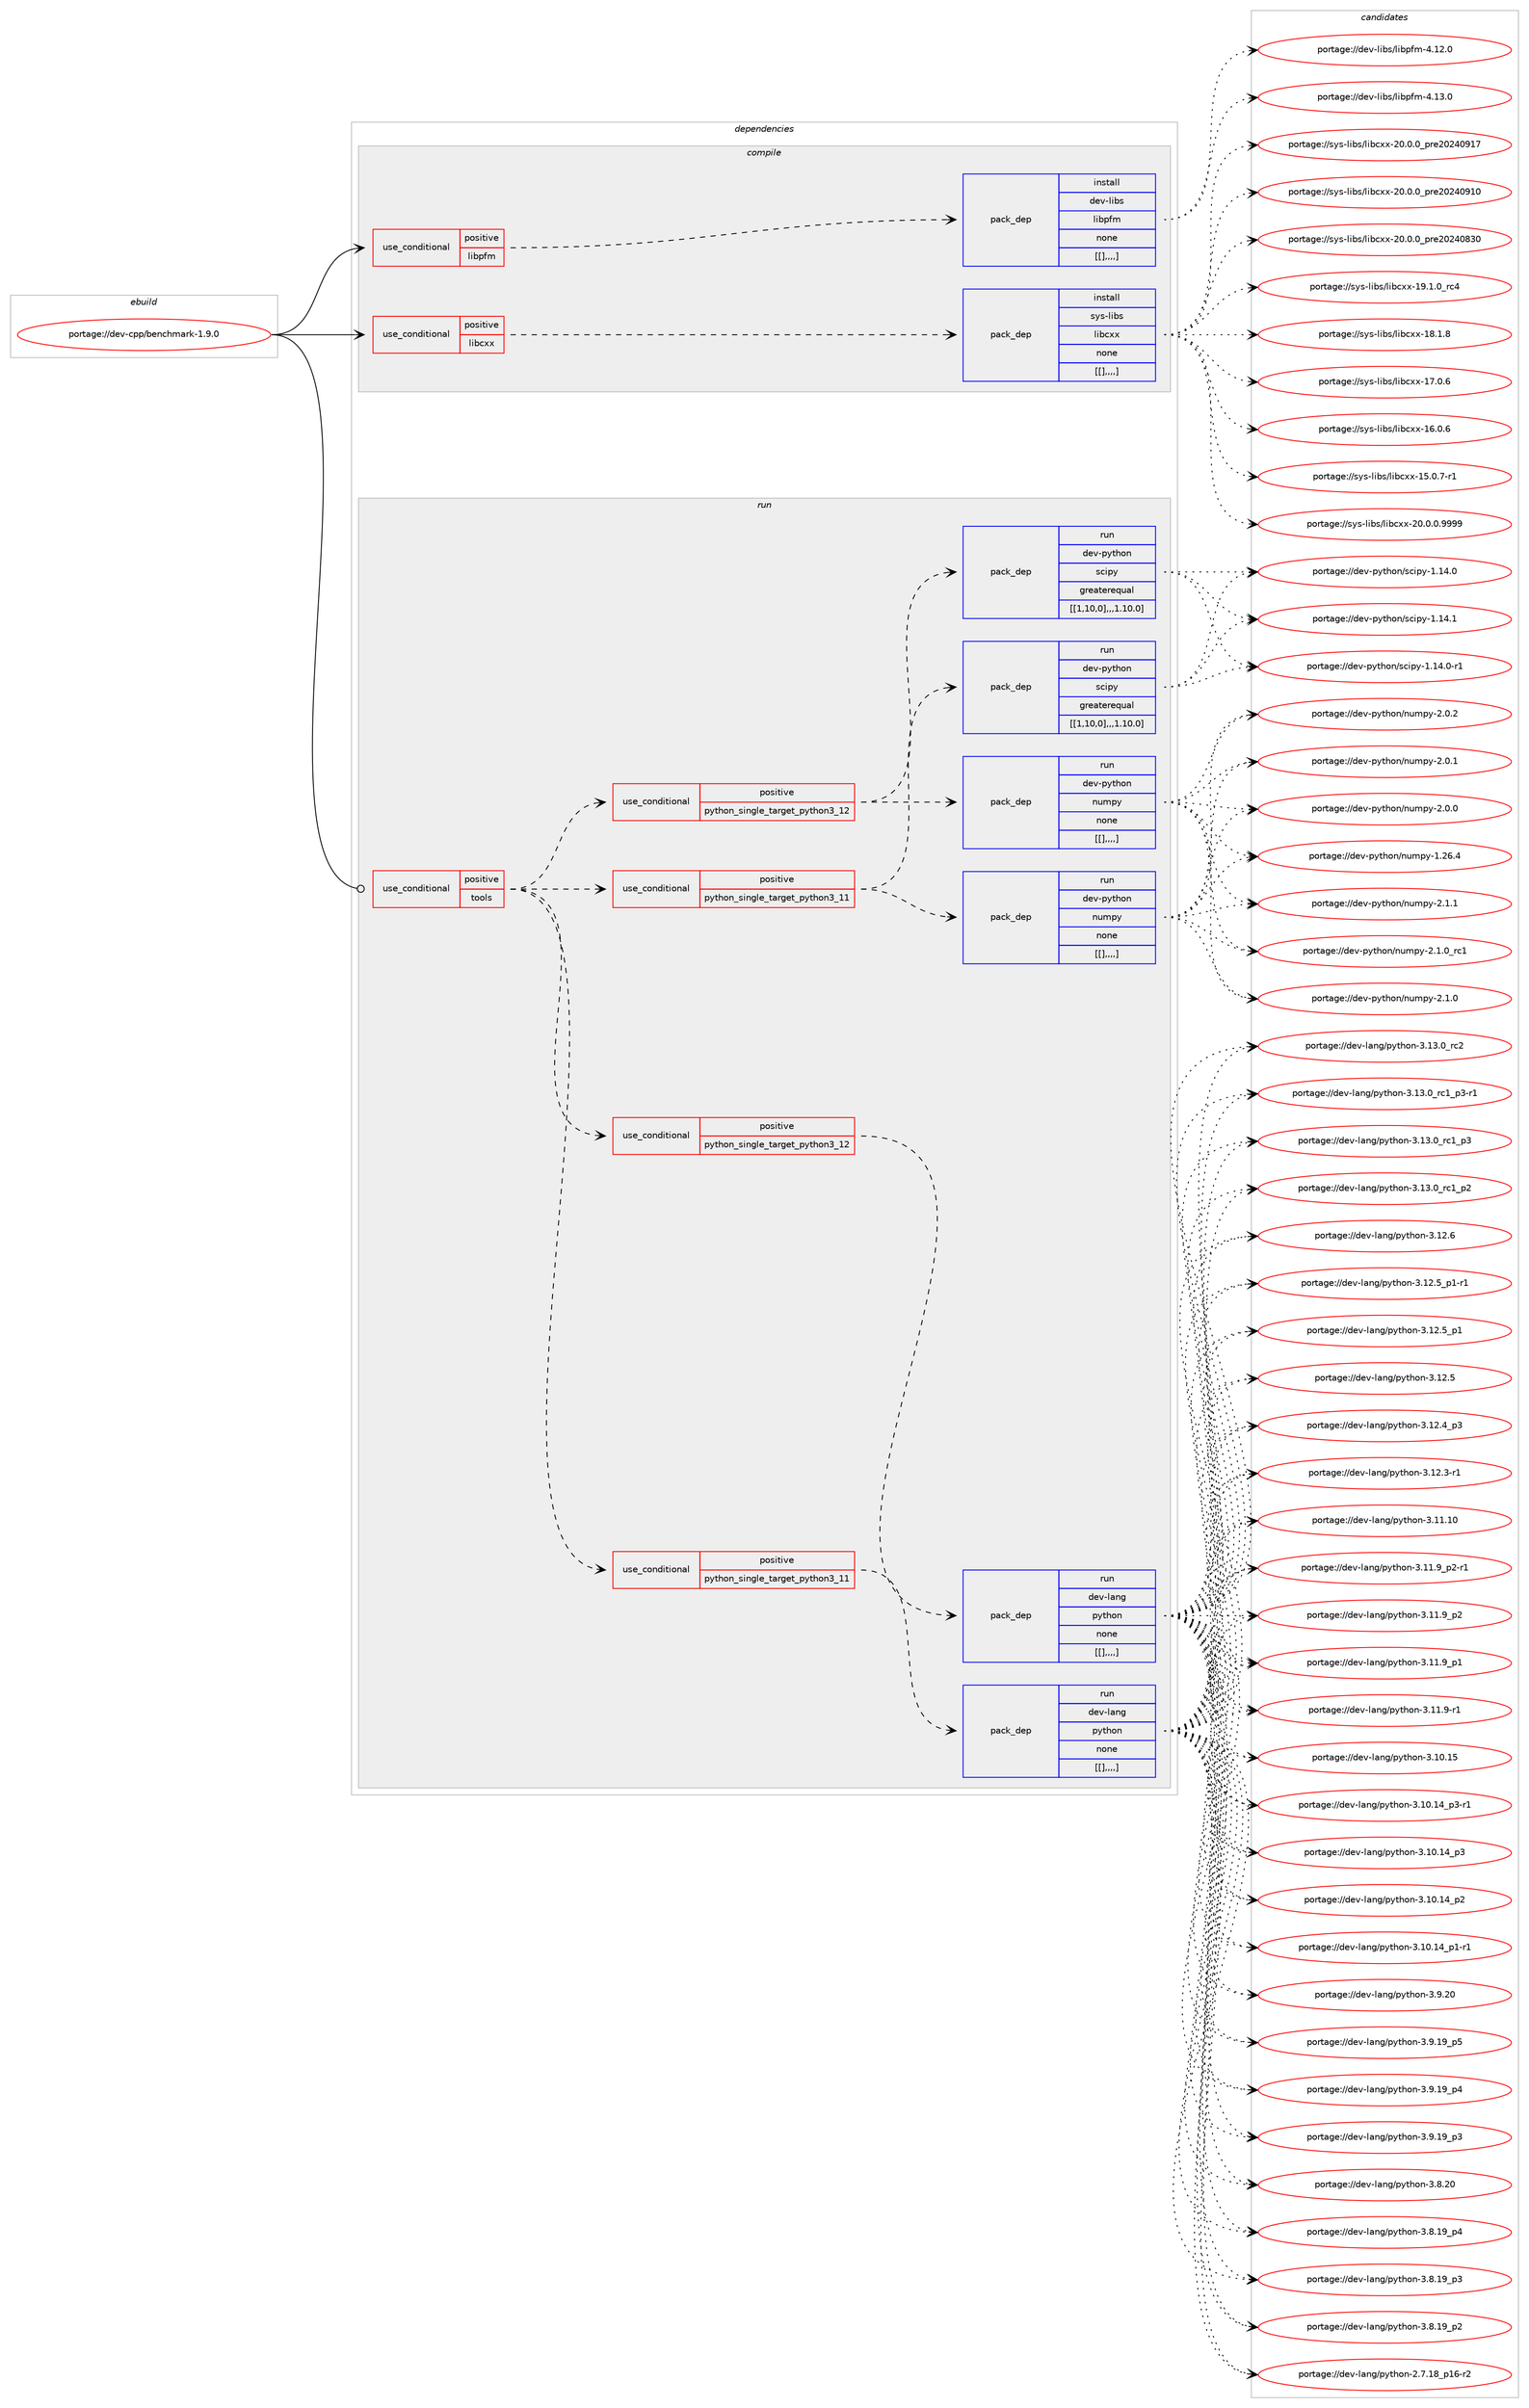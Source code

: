 digraph prolog {

# *************
# Graph options
# *************

newrank=true;
concentrate=true;
compound=true;
graph [rankdir=LR,fontname=Helvetica,fontsize=10,ranksep=1.5];#, ranksep=2.5, nodesep=0.2];
edge  [arrowhead=vee];
node  [fontname=Helvetica,fontsize=10];

# **********
# The ebuild
# **********

subgraph cluster_leftcol {
color=gray;
label=<<i>ebuild</i>>;
id [label="portage://dev-cpp/benchmark-1.9.0", color=red, width=4, href="../dev-cpp/benchmark-1.9.0.svg"];
}

# ****************
# The dependencies
# ****************

subgraph cluster_midcol {
color=gray;
label=<<i>dependencies</i>>;
subgraph cluster_compile {
fillcolor="#eeeeee";
style=filled;
label=<<i>compile</i>>;
subgraph cond16961 {
dependency64889 [label=<<TABLE BORDER="0" CELLBORDER="1" CELLSPACING="0" CELLPADDING="4"><TR><TD ROWSPAN="3" CELLPADDING="10">use_conditional</TD></TR><TR><TD>positive</TD></TR><TR><TD>libcxx</TD></TR></TABLE>>, shape=none, color=red];
subgraph pack47007 {
dependency64890 [label=<<TABLE BORDER="0" CELLBORDER="1" CELLSPACING="0" CELLPADDING="4" WIDTH="220"><TR><TD ROWSPAN="6" CELLPADDING="30">pack_dep</TD></TR><TR><TD WIDTH="110">install</TD></TR><TR><TD>sys-libs</TD></TR><TR><TD>libcxx</TD></TR><TR><TD>none</TD></TR><TR><TD>[[],,,,]</TD></TR></TABLE>>, shape=none, color=blue];
}
dependency64889:e -> dependency64890:w [weight=20,style="dashed",arrowhead="vee"];
}
id:e -> dependency64889:w [weight=20,style="solid",arrowhead="vee"];
subgraph cond16962 {
dependency64891 [label=<<TABLE BORDER="0" CELLBORDER="1" CELLSPACING="0" CELLPADDING="4"><TR><TD ROWSPAN="3" CELLPADDING="10">use_conditional</TD></TR><TR><TD>positive</TD></TR><TR><TD>libpfm</TD></TR></TABLE>>, shape=none, color=red];
subgraph pack47008 {
dependency64892 [label=<<TABLE BORDER="0" CELLBORDER="1" CELLSPACING="0" CELLPADDING="4" WIDTH="220"><TR><TD ROWSPAN="6" CELLPADDING="30">pack_dep</TD></TR><TR><TD WIDTH="110">install</TD></TR><TR><TD>dev-libs</TD></TR><TR><TD>libpfm</TD></TR><TR><TD>none</TD></TR><TR><TD>[[],,,,]</TD></TR></TABLE>>, shape=none, color=blue];
}
dependency64891:e -> dependency64892:w [weight=20,style="dashed",arrowhead="vee"];
}
id:e -> dependency64891:w [weight=20,style="solid",arrowhead="vee"];
}
subgraph cluster_compileandrun {
fillcolor="#eeeeee";
style=filled;
label=<<i>compile and run</i>>;
}
subgraph cluster_run {
fillcolor="#eeeeee";
style=filled;
label=<<i>run</i>>;
subgraph cond16963 {
dependency64893 [label=<<TABLE BORDER="0" CELLBORDER="1" CELLSPACING="0" CELLPADDING="4"><TR><TD ROWSPAN="3" CELLPADDING="10">use_conditional</TD></TR><TR><TD>positive</TD></TR><TR><TD>tools</TD></TR></TABLE>>, shape=none, color=red];
subgraph cond16964 {
dependency64894 [label=<<TABLE BORDER="0" CELLBORDER="1" CELLSPACING="0" CELLPADDING="4"><TR><TD ROWSPAN="3" CELLPADDING="10">use_conditional</TD></TR><TR><TD>positive</TD></TR><TR><TD>python_single_target_python3_11</TD></TR></TABLE>>, shape=none, color=red];
subgraph pack47009 {
dependency64895 [label=<<TABLE BORDER="0" CELLBORDER="1" CELLSPACING="0" CELLPADDING="4" WIDTH="220"><TR><TD ROWSPAN="6" CELLPADDING="30">pack_dep</TD></TR><TR><TD WIDTH="110">run</TD></TR><TR><TD>dev-python</TD></TR><TR><TD>numpy</TD></TR><TR><TD>none</TD></TR><TR><TD>[[],,,,]</TD></TR></TABLE>>, shape=none, color=blue];
}
dependency64894:e -> dependency64895:w [weight=20,style="dashed",arrowhead="vee"];
subgraph pack47010 {
dependency64896 [label=<<TABLE BORDER="0" CELLBORDER="1" CELLSPACING="0" CELLPADDING="4" WIDTH="220"><TR><TD ROWSPAN="6" CELLPADDING="30">pack_dep</TD></TR><TR><TD WIDTH="110">run</TD></TR><TR><TD>dev-python</TD></TR><TR><TD>scipy</TD></TR><TR><TD>greaterequal</TD></TR><TR><TD>[[1,10,0],,,1.10.0]</TD></TR></TABLE>>, shape=none, color=blue];
}
dependency64894:e -> dependency64896:w [weight=20,style="dashed",arrowhead="vee"];
}
dependency64893:e -> dependency64894:w [weight=20,style="dashed",arrowhead="vee"];
subgraph cond16965 {
dependency64897 [label=<<TABLE BORDER="0" CELLBORDER="1" CELLSPACING="0" CELLPADDING="4"><TR><TD ROWSPAN="3" CELLPADDING="10">use_conditional</TD></TR><TR><TD>positive</TD></TR><TR><TD>python_single_target_python3_12</TD></TR></TABLE>>, shape=none, color=red];
subgraph pack47011 {
dependency64898 [label=<<TABLE BORDER="0" CELLBORDER="1" CELLSPACING="0" CELLPADDING="4" WIDTH="220"><TR><TD ROWSPAN="6" CELLPADDING="30">pack_dep</TD></TR><TR><TD WIDTH="110">run</TD></TR><TR><TD>dev-python</TD></TR><TR><TD>numpy</TD></TR><TR><TD>none</TD></TR><TR><TD>[[],,,,]</TD></TR></TABLE>>, shape=none, color=blue];
}
dependency64897:e -> dependency64898:w [weight=20,style="dashed",arrowhead="vee"];
subgraph pack47012 {
dependency64899 [label=<<TABLE BORDER="0" CELLBORDER="1" CELLSPACING="0" CELLPADDING="4" WIDTH="220"><TR><TD ROWSPAN="6" CELLPADDING="30">pack_dep</TD></TR><TR><TD WIDTH="110">run</TD></TR><TR><TD>dev-python</TD></TR><TR><TD>scipy</TD></TR><TR><TD>greaterequal</TD></TR><TR><TD>[[1,10,0],,,1.10.0]</TD></TR></TABLE>>, shape=none, color=blue];
}
dependency64897:e -> dependency64899:w [weight=20,style="dashed",arrowhead="vee"];
}
dependency64893:e -> dependency64897:w [weight=20,style="dashed",arrowhead="vee"];
subgraph cond16966 {
dependency64900 [label=<<TABLE BORDER="0" CELLBORDER="1" CELLSPACING="0" CELLPADDING="4"><TR><TD ROWSPAN="3" CELLPADDING="10">use_conditional</TD></TR><TR><TD>positive</TD></TR><TR><TD>python_single_target_python3_11</TD></TR></TABLE>>, shape=none, color=red];
subgraph pack47013 {
dependency64901 [label=<<TABLE BORDER="0" CELLBORDER="1" CELLSPACING="0" CELLPADDING="4" WIDTH="220"><TR><TD ROWSPAN="6" CELLPADDING="30">pack_dep</TD></TR><TR><TD WIDTH="110">run</TD></TR><TR><TD>dev-lang</TD></TR><TR><TD>python</TD></TR><TR><TD>none</TD></TR><TR><TD>[[],,,,]</TD></TR></TABLE>>, shape=none, color=blue];
}
dependency64900:e -> dependency64901:w [weight=20,style="dashed",arrowhead="vee"];
}
dependency64893:e -> dependency64900:w [weight=20,style="dashed",arrowhead="vee"];
subgraph cond16967 {
dependency64902 [label=<<TABLE BORDER="0" CELLBORDER="1" CELLSPACING="0" CELLPADDING="4"><TR><TD ROWSPAN="3" CELLPADDING="10">use_conditional</TD></TR><TR><TD>positive</TD></TR><TR><TD>python_single_target_python3_12</TD></TR></TABLE>>, shape=none, color=red];
subgraph pack47014 {
dependency64903 [label=<<TABLE BORDER="0" CELLBORDER="1" CELLSPACING="0" CELLPADDING="4" WIDTH="220"><TR><TD ROWSPAN="6" CELLPADDING="30">pack_dep</TD></TR><TR><TD WIDTH="110">run</TD></TR><TR><TD>dev-lang</TD></TR><TR><TD>python</TD></TR><TR><TD>none</TD></TR><TR><TD>[[],,,,]</TD></TR></TABLE>>, shape=none, color=blue];
}
dependency64902:e -> dependency64903:w [weight=20,style="dashed",arrowhead="vee"];
}
dependency64893:e -> dependency64902:w [weight=20,style="dashed",arrowhead="vee"];
}
id:e -> dependency64893:w [weight=20,style="solid",arrowhead="odot"];
}
}

# **************
# The candidates
# **************

subgraph cluster_choices {
rank=same;
color=gray;
label=<<i>candidates</i>>;

subgraph choice47007 {
color=black;
nodesep=1;
choice1151211154510810598115471081059899120120455048464846484657575757 [label="portage://sys-libs/libcxx-20.0.0.9999", color=red, width=4,href="../sys-libs/libcxx-20.0.0.9999.svg"];
choice115121115451081059811547108105989912012045504846484648951121141015048505248574955 [label="portage://sys-libs/libcxx-20.0.0_pre20240917", color=red, width=4,href="../sys-libs/libcxx-20.0.0_pre20240917.svg"];
choice115121115451081059811547108105989912012045504846484648951121141015048505248574948 [label="portage://sys-libs/libcxx-20.0.0_pre20240910", color=red, width=4,href="../sys-libs/libcxx-20.0.0_pre20240910.svg"];
choice115121115451081059811547108105989912012045504846484648951121141015048505248565148 [label="portage://sys-libs/libcxx-20.0.0_pre20240830", color=red, width=4,href="../sys-libs/libcxx-20.0.0_pre20240830.svg"];
choice115121115451081059811547108105989912012045495746494648951149952 [label="portage://sys-libs/libcxx-19.1.0_rc4", color=red, width=4,href="../sys-libs/libcxx-19.1.0_rc4.svg"];
choice115121115451081059811547108105989912012045495646494656 [label="portage://sys-libs/libcxx-18.1.8", color=red, width=4,href="../sys-libs/libcxx-18.1.8.svg"];
choice115121115451081059811547108105989912012045495546484654 [label="portage://sys-libs/libcxx-17.0.6", color=red, width=4,href="../sys-libs/libcxx-17.0.6.svg"];
choice115121115451081059811547108105989912012045495446484654 [label="portage://sys-libs/libcxx-16.0.6", color=red, width=4,href="../sys-libs/libcxx-16.0.6.svg"];
choice1151211154510810598115471081059899120120454953464846554511449 [label="portage://sys-libs/libcxx-15.0.7-r1", color=red, width=4,href="../sys-libs/libcxx-15.0.7-r1.svg"];
dependency64890:e -> choice1151211154510810598115471081059899120120455048464846484657575757:w [style=dotted,weight="100"];
dependency64890:e -> choice115121115451081059811547108105989912012045504846484648951121141015048505248574955:w [style=dotted,weight="100"];
dependency64890:e -> choice115121115451081059811547108105989912012045504846484648951121141015048505248574948:w [style=dotted,weight="100"];
dependency64890:e -> choice115121115451081059811547108105989912012045504846484648951121141015048505248565148:w [style=dotted,weight="100"];
dependency64890:e -> choice115121115451081059811547108105989912012045495746494648951149952:w [style=dotted,weight="100"];
dependency64890:e -> choice115121115451081059811547108105989912012045495646494656:w [style=dotted,weight="100"];
dependency64890:e -> choice115121115451081059811547108105989912012045495546484654:w [style=dotted,weight="100"];
dependency64890:e -> choice115121115451081059811547108105989912012045495446484654:w [style=dotted,weight="100"];
dependency64890:e -> choice1151211154510810598115471081059899120120454953464846554511449:w [style=dotted,weight="100"];
}
subgraph choice47008 {
color=black;
nodesep=1;
choice1001011184510810598115471081059811210210945524649514648 [label="portage://dev-libs/libpfm-4.13.0", color=red, width=4,href="../dev-libs/libpfm-4.13.0.svg"];
choice1001011184510810598115471081059811210210945524649504648 [label="portage://dev-libs/libpfm-4.12.0", color=red, width=4,href="../dev-libs/libpfm-4.12.0.svg"];
dependency64892:e -> choice1001011184510810598115471081059811210210945524649514648:w [style=dotted,weight="100"];
dependency64892:e -> choice1001011184510810598115471081059811210210945524649504648:w [style=dotted,weight="100"];
}
subgraph choice47009 {
color=black;
nodesep=1;
choice1001011184511212111610411111047110117109112121455046494649 [label="portage://dev-python/numpy-2.1.1", color=red, width=4,href="../dev-python/numpy-2.1.1.svg"];
choice1001011184511212111610411111047110117109112121455046494648951149949 [label="portage://dev-python/numpy-2.1.0_rc1", color=red, width=4,href="../dev-python/numpy-2.1.0_rc1.svg"];
choice1001011184511212111610411111047110117109112121455046494648 [label="portage://dev-python/numpy-2.1.0", color=red, width=4,href="../dev-python/numpy-2.1.0.svg"];
choice1001011184511212111610411111047110117109112121455046484650 [label="portage://dev-python/numpy-2.0.2", color=red, width=4,href="../dev-python/numpy-2.0.2.svg"];
choice1001011184511212111610411111047110117109112121455046484649 [label="portage://dev-python/numpy-2.0.1", color=red, width=4,href="../dev-python/numpy-2.0.1.svg"];
choice1001011184511212111610411111047110117109112121455046484648 [label="portage://dev-python/numpy-2.0.0", color=red, width=4,href="../dev-python/numpy-2.0.0.svg"];
choice100101118451121211161041111104711011710911212145494650544652 [label="portage://dev-python/numpy-1.26.4", color=red, width=4,href="../dev-python/numpy-1.26.4.svg"];
dependency64895:e -> choice1001011184511212111610411111047110117109112121455046494649:w [style=dotted,weight="100"];
dependency64895:e -> choice1001011184511212111610411111047110117109112121455046494648951149949:w [style=dotted,weight="100"];
dependency64895:e -> choice1001011184511212111610411111047110117109112121455046494648:w [style=dotted,weight="100"];
dependency64895:e -> choice1001011184511212111610411111047110117109112121455046484650:w [style=dotted,weight="100"];
dependency64895:e -> choice1001011184511212111610411111047110117109112121455046484649:w [style=dotted,weight="100"];
dependency64895:e -> choice1001011184511212111610411111047110117109112121455046484648:w [style=dotted,weight="100"];
dependency64895:e -> choice100101118451121211161041111104711011710911212145494650544652:w [style=dotted,weight="100"];
}
subgraph choice47010 {
color=black;
nodesep=1;
choice10010111845112121116104111110471159910511212145494649524649 [label="portage://dev-python/scipy-1.14.1", color=red, width=4,href="../dev-python/scipy-1.14.1.svg"];
choice100101118451121211161041111104711599105112121454946495246484511449 [label="portage://dev-python/scipy-1.14.0-r1", color=red, width=4,href="../dev-python/scipy-1.14.0-r1.svg"];
choice10010111845112121116104111110471159910511212145494649524648 [label="portage://dev-python/scipy-1.14.0", color=red, width=4,href="../dev-python/scipy-1.14.0.svg"];
dependency64896:e -> choice10010111845112121116104111110471159910511212145494649524649:w [style=dotted,weight="100"];
dependency64896:e -> choice100101118451121211161041111104711599105112121454946495246484511449:w [style=dotted,weight="100"];
dependency64896:e -> choice10010111845112121116104111110471159910511212145494649524648:w [style=dotted,weight="100"];
}
subgraph choice47011 {
color=black;
nodesep=1;
choice1001011184511212111610411111047110117109112121455046494649 [label="portage://dev-python/numpy-2.1.1", color=red, width=4,href="../dev-python/numpy-2.1.1.svg"];
choice1001011184511212111610411111047110117109112121455046494648951149949 [label="portage://dev-python/numpy-2.1.0_rc1", color=red, width=4,href="../dev-python/numpy-2.1.0_rc1.svg"];
choice1001011184511212111610411111047110117109112121455046494648 [label="portage://dev-python/numpy-2.1.0", color=red, width=4,href="../dev-python/numpy-2.1.0.svg"];
choice1001011184511212111610411111047110117109112121455046484650 [label="portage://dev-python/numpy-2.0.2", color=red, width=4,href="../dev-python/numpy-2.0.2.svg"];
choice1001011184511212111610411111047110117109112121455046484649 [label="portage://dev-python/numpy-2.0.1", color=red, width=4,href="../dev-python/numpy-2.0.1.svg"];
choice1001011184511212111610411111047110117109112121455046484648 [label="portage://dev-python/numpy-2.0.0", color=red, width=4,href="../dev-python/numpy-2.0.0.svg"];
choice100101118451121211161041111104711011710911212145494650544652 [label="portage://dev-python/numpy-1.26.4", color=red, width=4,href="../dev-python/numpy-1.26.4.svg"];
dependency64898:e -> choice1001011184511212111610411111047110117109112121455046494649:w [style=dotted,weight="100"];
dependency64898:e -> choice1001011184511212111610411111047110117109112121455046494648951149949:w [style=dotted,weight="100"];
dependency64898:e -> choice1001011184511212111610411111047110117109112121455046494648:w [style=dotted,weight="100"];
dependency64898:e -> choice1001011184511212111610411111047110117109112121455046484650:w [style=dotted,weight="100"];
dependency64898:e -> choice1001011184511212111610411111047110117109112121455046484649:w [style=dotted,weight="100"];
dependency64898:e -> choice1001011184511212111610411111047110117109112121455046484648:w [style=dotted,weight="100"];
dependency64898:e -> choice100101118451121211161041111104711011710911212145494650544652:w [style=dotted,weight="100"];
}
subgraph choice47012 {
color=black;
nodesep=1;
choice10010111845112121116104111110471159910511212145494649524649 [label="portage://dev-python/scipy-1.14.1", color=red, width=4,href="../dev-python/scipy-1.14.1.svg"];
choice100101118451121211161041111104711599105112121454946495246484511449 [label="portage://dev-python/scipy-1.14.0-r1", color=red, width=4,href="../dev-python/scipy-1.14.0-r1.svg"];
choice10010111845112121116104111110471159910511212145494649524648 [label="portage://dev-python/scipy-1.14.0", color=red, width=4,href="../dev-python/scipy-1.14.0.svg"];
dependency64899:e -> choice10010111845112121116104111110471159910511212145494649524649:w [style=dotted,weight="100"];
dependency64899:e -> choice100101118451121211161041111104711599105112121454946495246484511449:w [style=dotted,weight="100"];
dependency64899:e -> choice10010111845112121116104111110471159910511212145494649524648:w [style=dotted,weight="100"];
}
subgraph choice47013 {
color=black;
nodesep=1;
choice10010111845108971101034711212111610411111045514649514648951149950 [label="portage://dev-lang/python-3.13.0_rc2", color=red, width=4,href="../dev-lang/python-3.13.0_rc2.svg"];
choice1001011184510897110103471121211161041111104551464951464895114994995112514511449 [label="portage://dev-lang/python-3.13.0_rc1_p3-r1", color=red, width=4,href="../dev-lang/python-3.13.0_rc1_p3-r1.svg"];
choice100101118451089711010347112121116104111110455146495146489511499499511251 [label="portage://dev-lang/python-3.13.0_rc1_p3", color=red, width=4,href="../dev-lang/python-3.13.0_rc1_p3.svg"];
choice100101118451089711010347112121116104111110455146495146489511499499511250 [label="portage://dev-lang/python-3.13.0_rc1_p2", color=red, width=4,href="../dev-lang/python-3.13.0_rc1_p2.svg"];
choice10010111845108971101034711212111610411111045514649504654 [label="portage://dev-lang/python-3.12.6", color=red, width=4,href="../dev-lang/python-3.12.6.svg"];
choice1001011184510897110103471121211161041111104551464950465395112494511449 [label="portage://dev-lang/python-3.12.5_p1-r1", color=red, width=4,href="../dev-lang/python-3.12.5_p1-r1.svg"];
choice100101118451089711010347112121116104111110455146495046539511249 [label="portage://dev-lang/python-3.12.5_p1", color=red, width=4,href="../dev-lang/python-3.12.5_p1.svg"];
choice10010111845108971101034711212111610411111045514649504653 [label="portage://dev-lang/python-3.12.5", color=red, width=4,href="../dev-lang/python-3.12.5.svg"];
choice100101118451089711010347112121116104111110455146495046529511251 [label="portage://dev-lang/python-3.12.4_p3", color=red, width=4,href="../dev-lang/python-3.12.4_p3.svg"];
choice100101118451089711010347112121116104111110455146495046514511449 [label="portage://dev-lang/python-3.12.3-r1", color=red, width=4,href="../dev-lang/python-3.12.3-r1.svg"];
choice1001011184510897110103471121211161041111104551464949464948 [label="portage://dev-lang/python-3.11.10", color=red, width=4,href="../dev-lang/python-3.11.10.svg"];
choice1001011184510897110103471121211161041111104551464949465795112504511449 [label="portage://dev-lang/python-3.11.9_p2-r1", color=red, width=4,href="../dev-lang/python-3.11.9_p2-r1.svg"];
choice100101118451089711010347112121116104111110455146494946579511250 [label="portage://dev-lang/python-3.11.9_p2", color=red, width=4,href="../dev-lang/python-3.11.9_p2.svg"];
choice100101118451089711010347112121116104111110455146494946579511249 [label="portage://dev-lang/python-3.11.9_p1", color=red, width=4,href="../dev-lang/python-3.11.9_p1.svg"];
choice100101118451089711010347112121116104111110455146494946574511449 [label="portage://dev-lang/python-3.11.9-r1", color=red, width=4,href="../dev-lang/python-3.11.9-r1.svg"];
choice1001011184510897110103471121211161041111104551464948464953 [label="portage://dev-lang/python-3.10.15", color=red, width=4,href="../dev-lang/python-3.10.15.svg"];
choice100101118451089711010347112121116104111110455146494846495295112514511449 [label="portage://dev-lang/python-3.10.14_p3-r1", color=red, width=4,href="../dev-lang/python-3.10.14_p3-r1.svg"];
choice10010111845108971101034711212111610411111045514649484649529511251 [label="portage://dev-lang/python-3.10.14_p3", color=red, width=4,href="../dev-lang/python-3.10.14_p3.svg"];
choice10010111845108971101034711212111610411111045514649484649529511250 [label="portage://dev-lang/python-3.10.14_p2", color=red, width=4,href="../dev-lang/python-3.10.14_p2.svg"];
choice100101118451089711010347112121116104111110455146494846495295112494511449 [label="portage://dev-lang/python-3.10.14_p1-r1", color=red, width=4,href="../dev-lang/python-3.10.14_p1-r1.svg"];
choice10010111845108971101034711212111610411111045514657465048 [label="portage://dev-lang/python-3.9.20", color=red, width=4,href="../dev-lang/python-3.9.20.svg"];
choice100101118451089711010347112121116104111110455146574649579511253 [label="portage://dev-lang/python-3.9.19_p5", color=red, width=4,href="../dev-lang/python-3.9.19_p5.svg"];
choice100101118451089711010347112121116104111110455146574649579511252 [label="portage://dev-lang/python-3.9.19_p4", color=red, width=4,href="../dev-lang/python-3.9.19_p4.svg"];
choice100101118451089711010347112121116104111110455146574649579511251 [label="portage://dev-lang/python-3.9.19_p3", color=red, width=4,href="../dev-lang/python-3.9.19_p3.svg"];
choice10010111845108971101034711212111610411111045514656465048 [label="portage://dev-lang/python-3.8.20", color=red, width=4,href="../dev-lang/python-3.8.20.svg"];
choice100101118451089711010347112121116104111110455146564649579511252 [label="portage://dev-lang/python-3.8.19_p4", color=red, width=4,href="../dev-lang/python-3.8.19_p4.svg"];
choice100101118451089711010347112121116104111110455146564649579511251 [label="portage://dev-lang/python-3.8.19_p3", color=red, width=4,href="../dev-lang/python-3.8.19_p3.svg"];
choice100101118451089711010347112121116104111110455146564649579511250 [label="portage://dev-lang/python-3.8.19_p2", color=red, width=4,href="../dev-lang/python-3.8.19_p2.svg"];
choice100101118451089711010347112121116104111110455046554649569511249544511450 [label="portage://dev-lang/python-2.7.18_p16-r2", color=red, width=4,href="../dev-lang/python-2.7.18_p16-r2.svg"];
dependency64901:e -> choice10010111845108971101034711212111610411111045514649514648951149950:w [style=dotted,weight="100"];
dependency64901:e -> choice1001011184510897110103471121211161041111104551464951464895114994995112514511449:w [style=dotted,weight="100"];
dependency64901:e -> choice100101118451089711010347112121116104111110455146495146489511499499511251:w [style=dotted,weight="100"];
dependency64901:e -> choice100101118451089711010347112121116104111110455146495146489511499499511250:w [style=dotted,weight="100"];
dependency64901:e -> choice10010111845108971101034711212111610411111045514649504654:w [style=dotted,weight="100"];
dependency64901:e -> choice1001011184510897110103471121211161041111104551464950465395112494511449:w [style=dotted,weight="100"];
dependency64901:e -> choice100101118451089711010347112121116104111110455146495046539511249:w [style=dotted,weight="100"];
dependency64901:e -> choice10010111845108971101034711212111610411111045514649504653:w [style=dotted,weight="100"];
dependency64901:e -> choice100101118451089711010347112121116104111110455146495046529511251:w [style=dotted,weight="100"];
dependency64901:e -> choice100101118451089711010347112121116104111110455146495046514511449:w [style=dotted,weight="100"];
dependency64901:e -> choice1001011184510897110103471121211161041111104551464949464948:w [style=dotted,weight="100"];
dependency64901:e -> choice1001011184510897110103471121211161041111104551464949465795112504511449:w [style=dotted,weight="100"];
dependency64901:e -> choice100101118451089711010347112121116104111110455146494946579511250:w [style=dotted,weight="100"];
dependency64901:e -> choice100101118451089711010347112121116104111110455146494946579511249:w [style=dotted,weight="100"];
dependency64901:e -> choice100101118451089711010347112121116104111110455146494946574511449:w [style=dotted,weight="100"];
dependency64901:e -> choice1001011184510897110103471121211161041111104551464948464953:w [style=dotted,weight="100"];
dependency64901:e -> choice100101118451089711010347112121116104111110455146494846495295112514511449:w [style=dotted,weight="100"];
dependency64901:e -> choice10010111845108971101034711212111610411111045514649484649529511251:w [style=dotted,weight="100"];
dependency64901:e -> choice10010111845108971101034711212111610411111045514649484649529511250:w [style=dotted,weight="100"];
dependency64901:e -> choice100101118451089711010347112121116104111110455146494846495295112494511449:w [style=dotted,weight="100"];
dependency64901:e -> choice10010111845108971101034711212111610411111045514657465048:w [style=dotted,weight="100"];
dependency64901:e -> choice100101118451089711010347112121116104111110455146574649579511253:w [style=dotted,weight="100"];
dependency64901:e -> choice100101118451089711010347112121116104111110455146574649579511252:w [style=dotted,weight="100"];
dependency64901:e -> choice100101118451089711010347112121116104111110455146574649579511251:w [style=dotted,weight="100"];
dependency64901:e -> choice10010111845108971101034711212111610411111045514656465048:w [style=dotted,weight="100"];
dependency64901:e -> choice100101118451089711010347112121116104111110455146564649579511252:w [style=dotted,weight="100"];
dependency64901:e -> choice100101118451089711010347112121116104111110455146564649579511251:w [style=dotted,weight="100"];
dependency64901:e -> choice100101118451089711010347112121116104111110455146564649579511250:w [style=dotted,weight="100"];
dependency64901:e -> choice100101118451089711010347112121116104111110455046554649569511249544511450:w [style=dotted,weight="100"];
}
subgraph choice47014 {
color=black;
nodesep=1;
choice10010111845108971101034711212111610411111045514649514648951149950 [label="portage://dev-lang/python-3.13.0_rc2", color=red, width=4,href="../dev-lang/python-3.13.0_rc2.svg"];
choice1001011184510897110103471121211161041111104551464951464895114994995112514511449 [label="portage://dev-lang/python-3.13.0_rc1_p3-r1", color=red, width=4,href="../dev-lang/python-3.13.0_rc1_p3-r1.svg"];
choice100101118451089711010347112121116104111110455146495146489511499499511251 [label="portage://dev-lang/python-3.13.0_rc1_p3", color=red, width=4,href="../dev-lang/python-3.13.0_rc1_p3.svg"];
choice100101118451089711010347112121116104111110455146495146489511499499511250 [label="portage://dev-lang/python-3.13.0_rc1_p2", color=red, width=4,href="../dev-lang/python-3.13.0_rc1_p2.svg"];
choice10010111845108971101034711212111610411111045514649504654 [label="portage://dev-lang/python-3.12.6", color=red, width=4,href="../dev-lang/python-3.12.6.svg"];
choice1001011184510897110103471121211161041111104551464950465395112494511449 [label="portage://dev-lang/python-3.12.5_p1-r1", color=red, width=4,href="../dev-lang/python-3.12.5_p1-r1.svg"];
choice100101118451089711010347112121116104111110455146495046539511249 [label="portage://dev-lang/python-3.12.5_p1", color=red, width=4,href="../dev-lang/python-3.12.5_p1.svg"];
choice10010111845108971101034711212111610411111045514649504653 [label="portage://dev-lang/python-3.12.5", color=red, width=4,href="../dev-lang/python-3.12.5.svg"];
choice100101118451089711010347112121116104111110455146495046529511251 [label="portage://dev-lang/python-3.12.4_p3", color=red, width=4,href="../dev-lang/python-3.12.4_p3.svg"];
choice100101118451089711010347112121116104111110455146495046514511449 [label="portage://dev-lang/python-3.12.3-r1", color=red, width=4,href="../dev-lang/python-3.12.3-r1.svg"];
choice1001011184510897110103471121211161041111104551464949464948 [label="portage://dev-lang/python-3.11.10", color=red, width=4,href="../dev-lang/python-3.11.10.svg"];
choice1001011184510897110103471121211161041111104551464949465795112504511449 [label="portage://dev-lang/python-3.11.9_p2-r1", color=red, width=4,href="../dev-lang/python-3.11.9_p2-r1.svg"];
choice100101118451089711010347112121116104111110455146494946579511250 [label="portage://dev-lang/python-3.11.9_p2", color=red, width=4,href="../dev-lang/python-3.11.9_p2.svg"];
choice100101118451089711010347112121116104111110455146494946579511249 [label="portage://dev-lang/python-3.11.9_p1", color=red, width=4,href="../dev-lang/python-3.11.9_p1.svg"];
choice100101118451089711010347112121116104111110455146494946574511449 [label="portage://dev-lang/python-3.11.9-r1", color=red, width=4,href="../dev-lang/python-3.11.9-r1.svg"];
choice1001011184510897110103471121211161041111104551464948464953 [label="portage://dev-lang/python-3.10.15", color=red, width=4,href="../dev-lang/python-3.10.15.svg"];
choice100101118451089711010347112121116104111110455146494846495295112514511449 [label="portage://dev-lang/python-3.10.14_p3-r1", color=red, width=4,href="../dev-lang/python-3.10.14_p3-r1.svg"];
choice10010111845108971101034711212111610411111045514649484649529511251 [label="portage://dev-lang/python-3.10.14_p3", color=red, width=4,href="../dev-lang/python-3.10.14_p3.svg"];
choice10010111845108971101034711212111610411111045514649484649529511250 [label="portage://dev-lang/python-3.10.14_p2", color=red, width=4,href="../dev-lang/python-3.10.14_p2.svg"];
choice100101118451089711010347112121116104111110455146494846495295112494511449 [label="portage://dev-lang/python-3.10.14_p1-r1", color=red, width=4,href="../dev-lang/python-3.10.14_p1-r1.svg"];
choice10010111845108971101034711212111610411111045514657465048 [label="portage://dev-lang/python-3.9.20", color=red, width=4,href="../dev-lang/python-3.9.20.svg"];
choice100101118451089711010347112121116104111110455146574649579511253 [label="portage://dev-lang/python-3.9.19_p5", color=red, width=4,href="../dev-lang/python-3.9.19_p5.svg"];
choice100101118451089711010347112121116104111110455146574649579511252 [label="portage://dev-lang/python-3.9.19_p4", color=red, width=4,href="../dev-lang/python-3.9.19_p4.svg"];
choice100101118451089711010347112121116104111110455146574649579511251 [label="portage://dev-lang/python-3.9.19_p3", color=red, width=4,href="../dev-lang/python-3.9.19_p3.svg"];
choice10010111845108971101034711212111610411111045514656465048 [label="portage://dev-lang/python-3.8.20", color=red, width=4,href="../dev-lang/python-3.8.20.svg"];
choice100101118451089711010347112121116104111110455146564649579511252 [label="portage://dev-lang/python-3.8.19_p4", color=red, width=4,href="../dev-lang/python-3.8.19_p4.svg"];
choice100101118451089711010347112121116104111110455146564649579511251 [label="portage://dev-lang/python-3.8.19_p3", color=red, width=4,href="../dev-lang/python-3.8.19_p3.svg"];
choice100101118451089711010347112121116104111110455146564649579511250 [label="portage://dev-lang/python-3.8.19_p2", color=red, width=4,href="../dev-lang/python-3.8.19_p2.svg"];
choice100101118451089711010347112121116104111110455046554649569511249544511450 [label="portage://dev-lang/python-2.7.18_p16-r2", color=red, width=4,href="../dev-lang/python-2.7.18_p16-r2.svg"];
dependency64903:e -> choice10010111845108971101034711212111610411111045514649514648951149950:w [style=dotted,weight="100"];
dependency64903:e -> choice1001011184510897110103471121211161041111104551464951464895114994995112514511449:w [style=dotted,weight="100"];
dependency64903:e -> choice100101118451089711010347112121116104111110455146495146489511499499511251:w [style=dotted,weight="100"];
dependency64903:e -> choice100101118451089711010347112121116104111110455146495146489511499499511250:w [style=dotted,weight="100"];
dependency64903:e -> choice10010111845108971101034711212111610411111045514649504654:w [style=dotted,weight="100"];
dependency64903:e -> choice1001011184510897110103471121211161041111104551464950465395112494511449:w [style=dotted,weight="100"];
dependency64903:e -> choice100101118451089711010347112121116104111110455146495046539511249:w [style=dotted,weight="100"];
dependency64903:e -> choice10010111845108971101034711212111610411111045514649504653:w [style=dotted,weight="100"];
dependency64903:e -> choice100101118451089711010347112121116104111110455146495046529511251:w [style=dotted,weight="100"];
dependency64903:e -> choice100101118451089711010347112121116104111110455146495046514511449:w [style=dotted,weight="100"];
dependency64903:e -> choice1001011184510897110103471121211161041111104551464949464948:w [style=dotted,weight="100"];
dependency64903:e -> choice1001011184510897110103471121211161041111104551464949465795112504511449:w [style=dotted,weight="100"];
dependency64903:e -> choice100101118451089711010347112121116104111110455146494946579511250:w [style=dotted,weight="100"];
dependency64903:e -> choice100101118451089711010347112121116104111110455146494946579511249:w [style=dotted,weight="100"];
dependency64903:e -> choice100101118451089711010347112121116104111110455146494946574511449:w [style=dotted,weight="100"];
dependency64903:e -> choice1001011184510897110103471121211161041111104551464948464953:w [style=dotted,weight="100"];
dependency64903:e -> choice100101118451089711010347112121116104111110455146494846495295112514511449:w [style=dotted,weight="100"];
dependency64903:e -> choice10010111845108971101034711212111610411111045514649484649529511251:w [style=dotted,weight="100"];
dependency64903:e -> choice10010111845108971101034711212111610411111045514649484649529511250:w [style=dotted,weight="100"];
dependency64903:e -> choice100101118451089711010347112121116104111110455146494846495295112494511449:w [style=dotted,weight="100"];
dependency64903:e -> choice10010111845108971101034711212111610411111045514657465048:w [style=dotted,weight="100"];
dependency64903:e -> choice100101118451089711010347112121116104111110455146574649579511253:w [style=dotted,weight="100"];
dependency64903:e -> choice100101118451089711010347112121116104111110455146574649579511252:w [style=dotted,weight="100"];
dependency64903:e -> choice100101118451089711010347112121116104111110455146574649579511251:w [style=dotted,weight="100"];
dependency64903:e -> choice10010111845108971101034711212111610411111045514656465048:w [style=dotted,weight="100"];
dependency64903:e -> choice100101118451089711010347112121116104111110455146564649579511252:w [style=dotted,weight="100"];
dependency64903:e -> choice100101118451089711010347112121116104111110455146564649579511251:w [style=dotted,weight="100"];
dependency64903:e -> choice100101118451089711010347112121116104111110455146564649579511250:w [style=dotted,weight="100"];
dependency64903:e -> choice100101118451089711010347112121116104111110455046554649569511249544511450:w [style=dotted,weight="100"];
}
}

}
